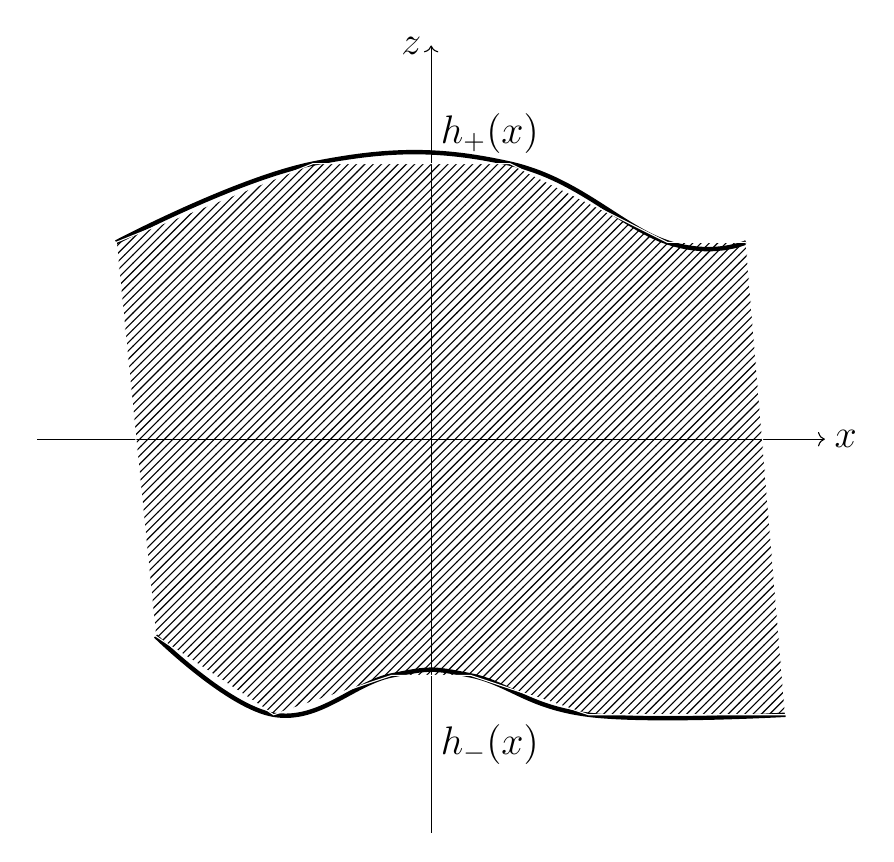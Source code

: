 ﻿\usetikzlibrary{patterns}

\begin{tikzpicture}

\node[coordinate] (v0) at (0,0) {};
\node[coordinate] (v1) at (-5,0) {};
\node[coordinate] (v2) at (5,0) {};
\node[coordinate] (v3) at (0,-5) {};
\node[coordinate] (v4) at (0,5) {};

\draw [->] (v1)--(v2);
\draw [->] (v3)--(v4);

\node (v5) at (-4,2.5) {};
\node (v6) at (-1.5,3.5) {};
\node (v7) at (1,3.5) {};
\node (v8) at (3,2.5) {};
\node (v9) at (4,2.5) {};
\node (v10) at (-3.5,-2.5) {};
\node (v11) at (-2,-3.5) {};
\node (v12) at (-0.5,-3) {};
\node (v13) at (0.5,-3) {};
\node (v14) at (2,-3.5) {};
\node (v15) at (4.5,-3.5) {};

\draw[ultra thick]  plot[smooth, tension=.7] coordinates {(v5) (v6) (v7) (v8) (v9)};
\draw[ultra thick]  plot[smooth, tension=.7] coordinates {(v10) (v11) (v12) (v13) (v14) (v15)};

\draw [white, pattern=north east lines, xshift=0.5cm,yshift=4.5cm] plot coordinates {(v5) (v6) (v7) (v8) (v9) (v15) (v14) (v13) (v12) (v11) (v10) (v5)};

\node [above right] at (0,3.5) {\Large \bfseries $h_{+}(x)$};
\node [below right] at (0,-3.5) {\Large \bfseries $h_{-}(x)$};
\node [right] at (5,0) {\Large \bfseries $x$};
\node [left] at (0,5) {\Large \bfseries $z$};

\end{tikzpicture}